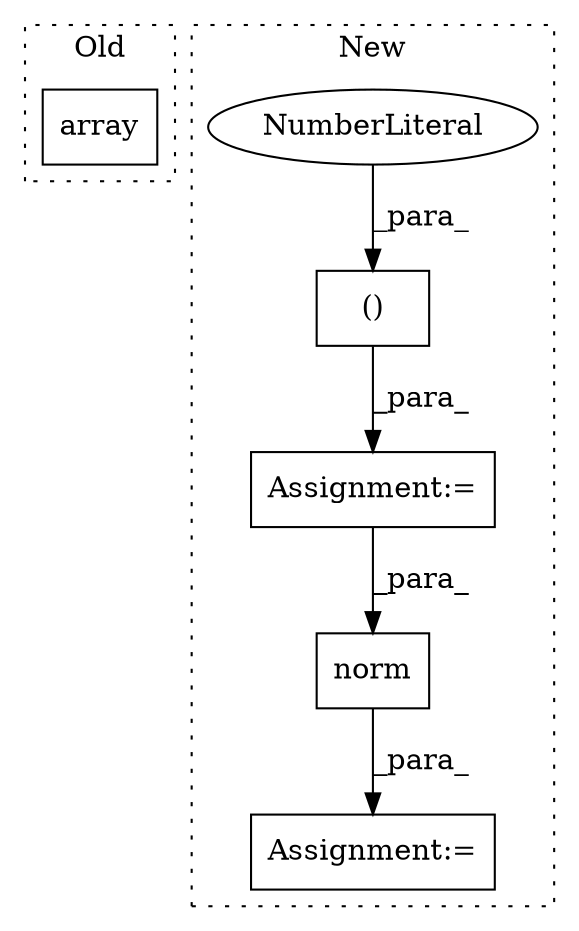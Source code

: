 digraph G {
subgraph cluster0 {
1 [label="array" a="32" s="1211,1240" l="6,1" shape="box"];
label = "Old";
style="dotted";
}
subgraph cluster1 {
2 [label="norm" a="32" s="1909,1919" l="5,1" shape="box"];
3 [label="Assignment:=" a="7" s="1890" l="1" shape="box"];
4 [label="()" a="106" s="1862" l="15" shape="box"];
5 [label="NumberLiteral" a="34" s="1862" l="1" shape="ellipse"];
6 [label="Assignment:=" a="7" s="1841" l="1" shape="box"];
label = "New";
style="dotted";
}
2 -> 3 [label="_para_"];
4 -> 6 [label="_para_"];
5 -> 4 [label="_para_"];
6 -> 2 [label="_para_"];
}